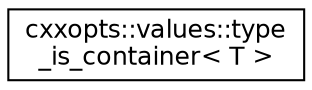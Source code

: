 digraph "Graphical Class Hierarchy"
{
 // INTERACTIVE_SVG=YES
 // LATEX_PDF_SIZE
  edge [fontname="Helvetica",fontsize="12",labelfontname="Helvetica",labelfontsize="12"];
  node [fontname="Helvetica",fontsize="12",shape=record];
  rankdir="LR";
  Node0 [label="cxxopts::values::type\l_is_container\< T \>",height=0.2,width=0.4,color="black", fillcolor="white", style="filled",URL="$a00994.html",tooltip=" "];
}
